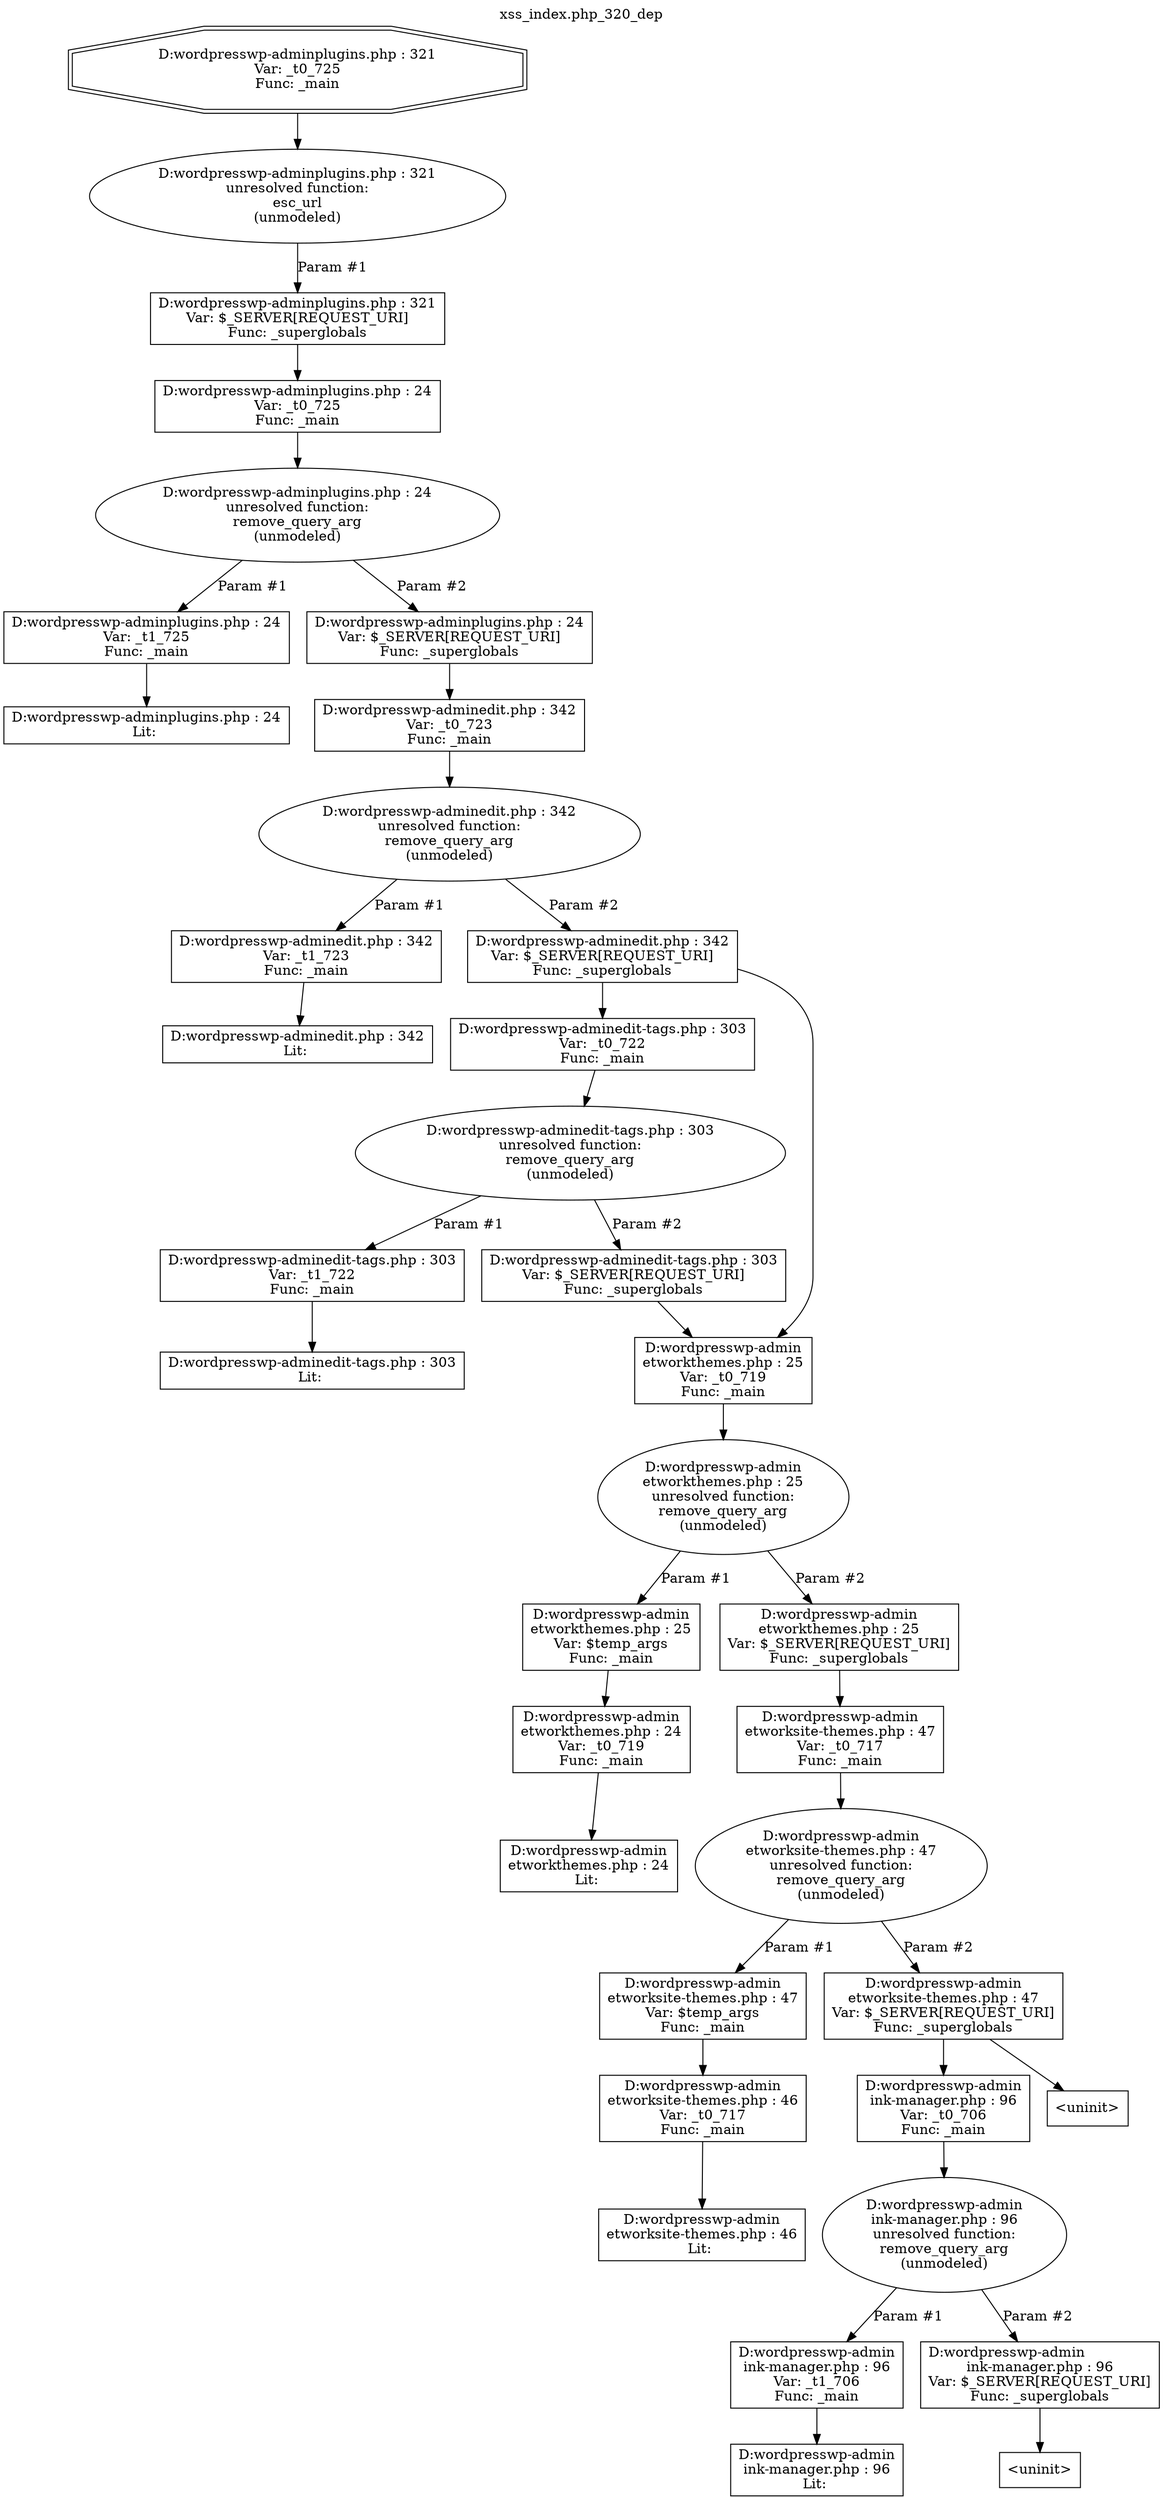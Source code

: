 digraph cfg {
  label="xss_index.php_320_dep";
  labelloc=t;
  n1 [shape=doubleoctagon, label="D:\wordpress\wp-admin\plugins.php : 321\nVar: _t0_725\nFunc: _main\n"];
  n2 [shape=ellipse, label="D:\wordpress\wp-admin\plugins.php : 321\nunresolved function:\nesc_url\n(unmodeled)\n"];
  n3 [shape=box, label="D:\wordpress\wp-admin\plugins.php : 321\nVar: $_SERVER[REQUEST_URI]\nFunc: _superglobals\n"];
  n4 [shape=box, label="D:\wordpress\wp-admin\plugins.php : 24\nVar: _t0_725\nFunc: _main\n"];
  n5 [shape=ellipse, label="D:\wordpress\wp-admin\plugins.php : 24\nunresolved function:\nremove_query_arg\n(unmodeled)\n"];
  n6 [shape=box, label="D:\wordpress\wp-admin\plugins.php : 24\nVar: _t1_725\nFunc: _main\n"];
  n7 [shape=box, label="D:\wordpress\wp-admin\plugins.php : 24\nLit: \n"];
  n8 [shape=box, label="D:\wordpress\wp-admin\plugins.php : 24\nVar: $_SERVER[REQUEST_URI]\nFunc: _superglobals\n"];
  n9 [shape=box, label="D:\wordpress\wp-admin\edit.php : 342\nVar: _t0_723\nFunc: _main\n"];
  n10 [shape=ellipse, label="D:\wordpress\wp-admin\edit.php : 342\nunresolved function:\nremove_query_arg\n(unmodeled)\n"];
  n11 [shape=box, label="D:\wordpress\wp-admin\edit.php : 342\nVar: _t1_723\nFunc: _main\n"];
  n12 [shape=box, label="D:\wordpress\wp-admin\edit.php : 342\nLit: \n"];
  n13 [shape=box, label="D:\wordpress\wp-admin\edit.php : 342\nVar: $_SERVER[REQUEST_URI]\nFunc: _superglobals\n"];
  n14 [shape=box, label="D:\wordpress\wp-admin\network\themes.php : 25\nVar: _t0_719\nFunc: _main\n"];
  n15 [shape=ellipse, label="D:\wordpress\wp-admin\network\themes.php : 25\nunresolved function:\nremove_query_arg\n(unmodeled)\n"];
  n16 [shape=box, label="D:\wordpress\wp-admin\network\themes.php : 25\nVar: $temp_args\nFunc: _main\n"];
  n17 [shape=box, label="D:\wordpress\wp-admin\network\themes.php : 24\nVar: _t0_719\nFunc: _main\n"];
  n18 [shape=box, label="D:\wordpress\wp-admin\network\themes.php : 24\nLit: \n"];
  n19 [shape=box, label="D:\wordpress\wp-admin\network\themes.php : 25\nVar: $_SERVER[REQUEST_URI]\nFunc: _superglobals\n"];
  n20 [shape=box, label="D:\wordpress\wp-admin\network\site-themes.php : 47\nVar: _t0_717\nFunc: _main\n"];
  n21 [shape=ellipse, label="D:\wordpress\wp-admin\network\site-themes.php : 47\nunresolved function:\nremove_query_arg\n(unmodeled)\n"];
  n22 [shape=box, label="D:\wordpress\wp-admin\network\site-themes.php : 47\nVar: $temp_args\nFunc: _main\n"];
  n23 [shape=box, label="D:\wordpress\wp-admin\network\site-themes.php : 46\nVar: _t0_717\nFunc: _main\n"];
  n24 [shape=box, label="D:\wordpress\wp-admin\network\site-themes.php : 46\nLit: \n"];
  n25 [shape=box, label="D:\wordpress\wp-admin\network\site-themes.php : 47\nVar: $_SERVER[REQUEST_URI]\nFunc: _superglobals\n"];
  n26 [shape=box, label="<uninit>"];
  n27 [shape=box, label="D:\wordpress\wp-admin\link-manager.php : 96\nVar: _t0_706\nFunc: _main\n"];
  n28 [shape=ellipse, label="D:\wordpress\wp-admin\link-manager.php : 96\nunresolved function:\nremove_query_arg\n(unmodeled)\n"];
  n29 [shape=box, label="D:\wordpress\wp-admin\link-manager.php : 96\nVar: _t1_706\nFunc: _main\n"];
  n30 [shape=box, label="D:\wordpress\wp-admin\link-manager.php : 96\nLit: \n"];
  n31 [shape=box, label="D:\wordpress\wp-admin\link-manager.php : 96\nVar: $_SERVER[REQUEST_URI]\nFunc: _superglobals\n"];
  n32 [shape=box, label="<uninit>"];
  n33 [shape=box, label="D:\wordpress\wp-admin\edit-tags.php : 303\nVar: _t0_722\nFunc: _main\n"];
  n34 [shape=ellipse, label="D:\wordpress\wp-admin\edit-tags.php : 303\nunresolved function:\nremove_query_arg\n(unmodeled)\n"];
  n35 [shape=box, label="D:\wordpress\wp-admin\edit-tags.php : 303\nVar: _t1_722\nFunc: _main\n"];
  n36 [shape=box, label="D:\wordpress\wp-admin\edit-tags.php : 303\nLit: \n"];
  n37 [shape=box, label="D:\wordpress\wp-admin\edit-tags.php : 303\nVar: $_SERVER[REQUEST_URI]\nFunc: _superglobals\n"];
  n1 -> n2;
  n4 -> n5;
  n6 -> n7;
  n5 -> n6[label="Param #1"];
  n5 -> n8[label="Param #2"];
  n9 -> n10;
  n11 -> n12;
  n10 -> n11[label="Param #1"];
  n10 -> n13[label="Param #2"];
  n14 -> n15;
  n17 -> n18;
  n16 -> n17;
  n15 -> n16[label="Param #1"];
  n15 -> n19[label="Param #2"];
  n20 -> n21;
  n23 -> n24;
  n22 -> n23;
  n21 -> n22[label="Param #1"];
  n21 -> n25[label="Param #2"];
  n25 -> n26;
  n25 -> n27;
  n27 -> n28;
  n29 -> n30;
  n28 -> n29[label="Param #1"];
  n28 -> n31[label="Param #2"];
  n31 -> n32;
  n19 -> n20;
  n13 -> n14;
  n13 -> n33;
  n33 -> n34;
  n35 -> n36;
  n34 -> n35[label="Param #1"];
  n34 -> n37[label="Param #2"];
  n37 -> n14;
  n8 -> n9;
  n3 -> n4;
  n2 -> n3[label="Param #1"];
}
